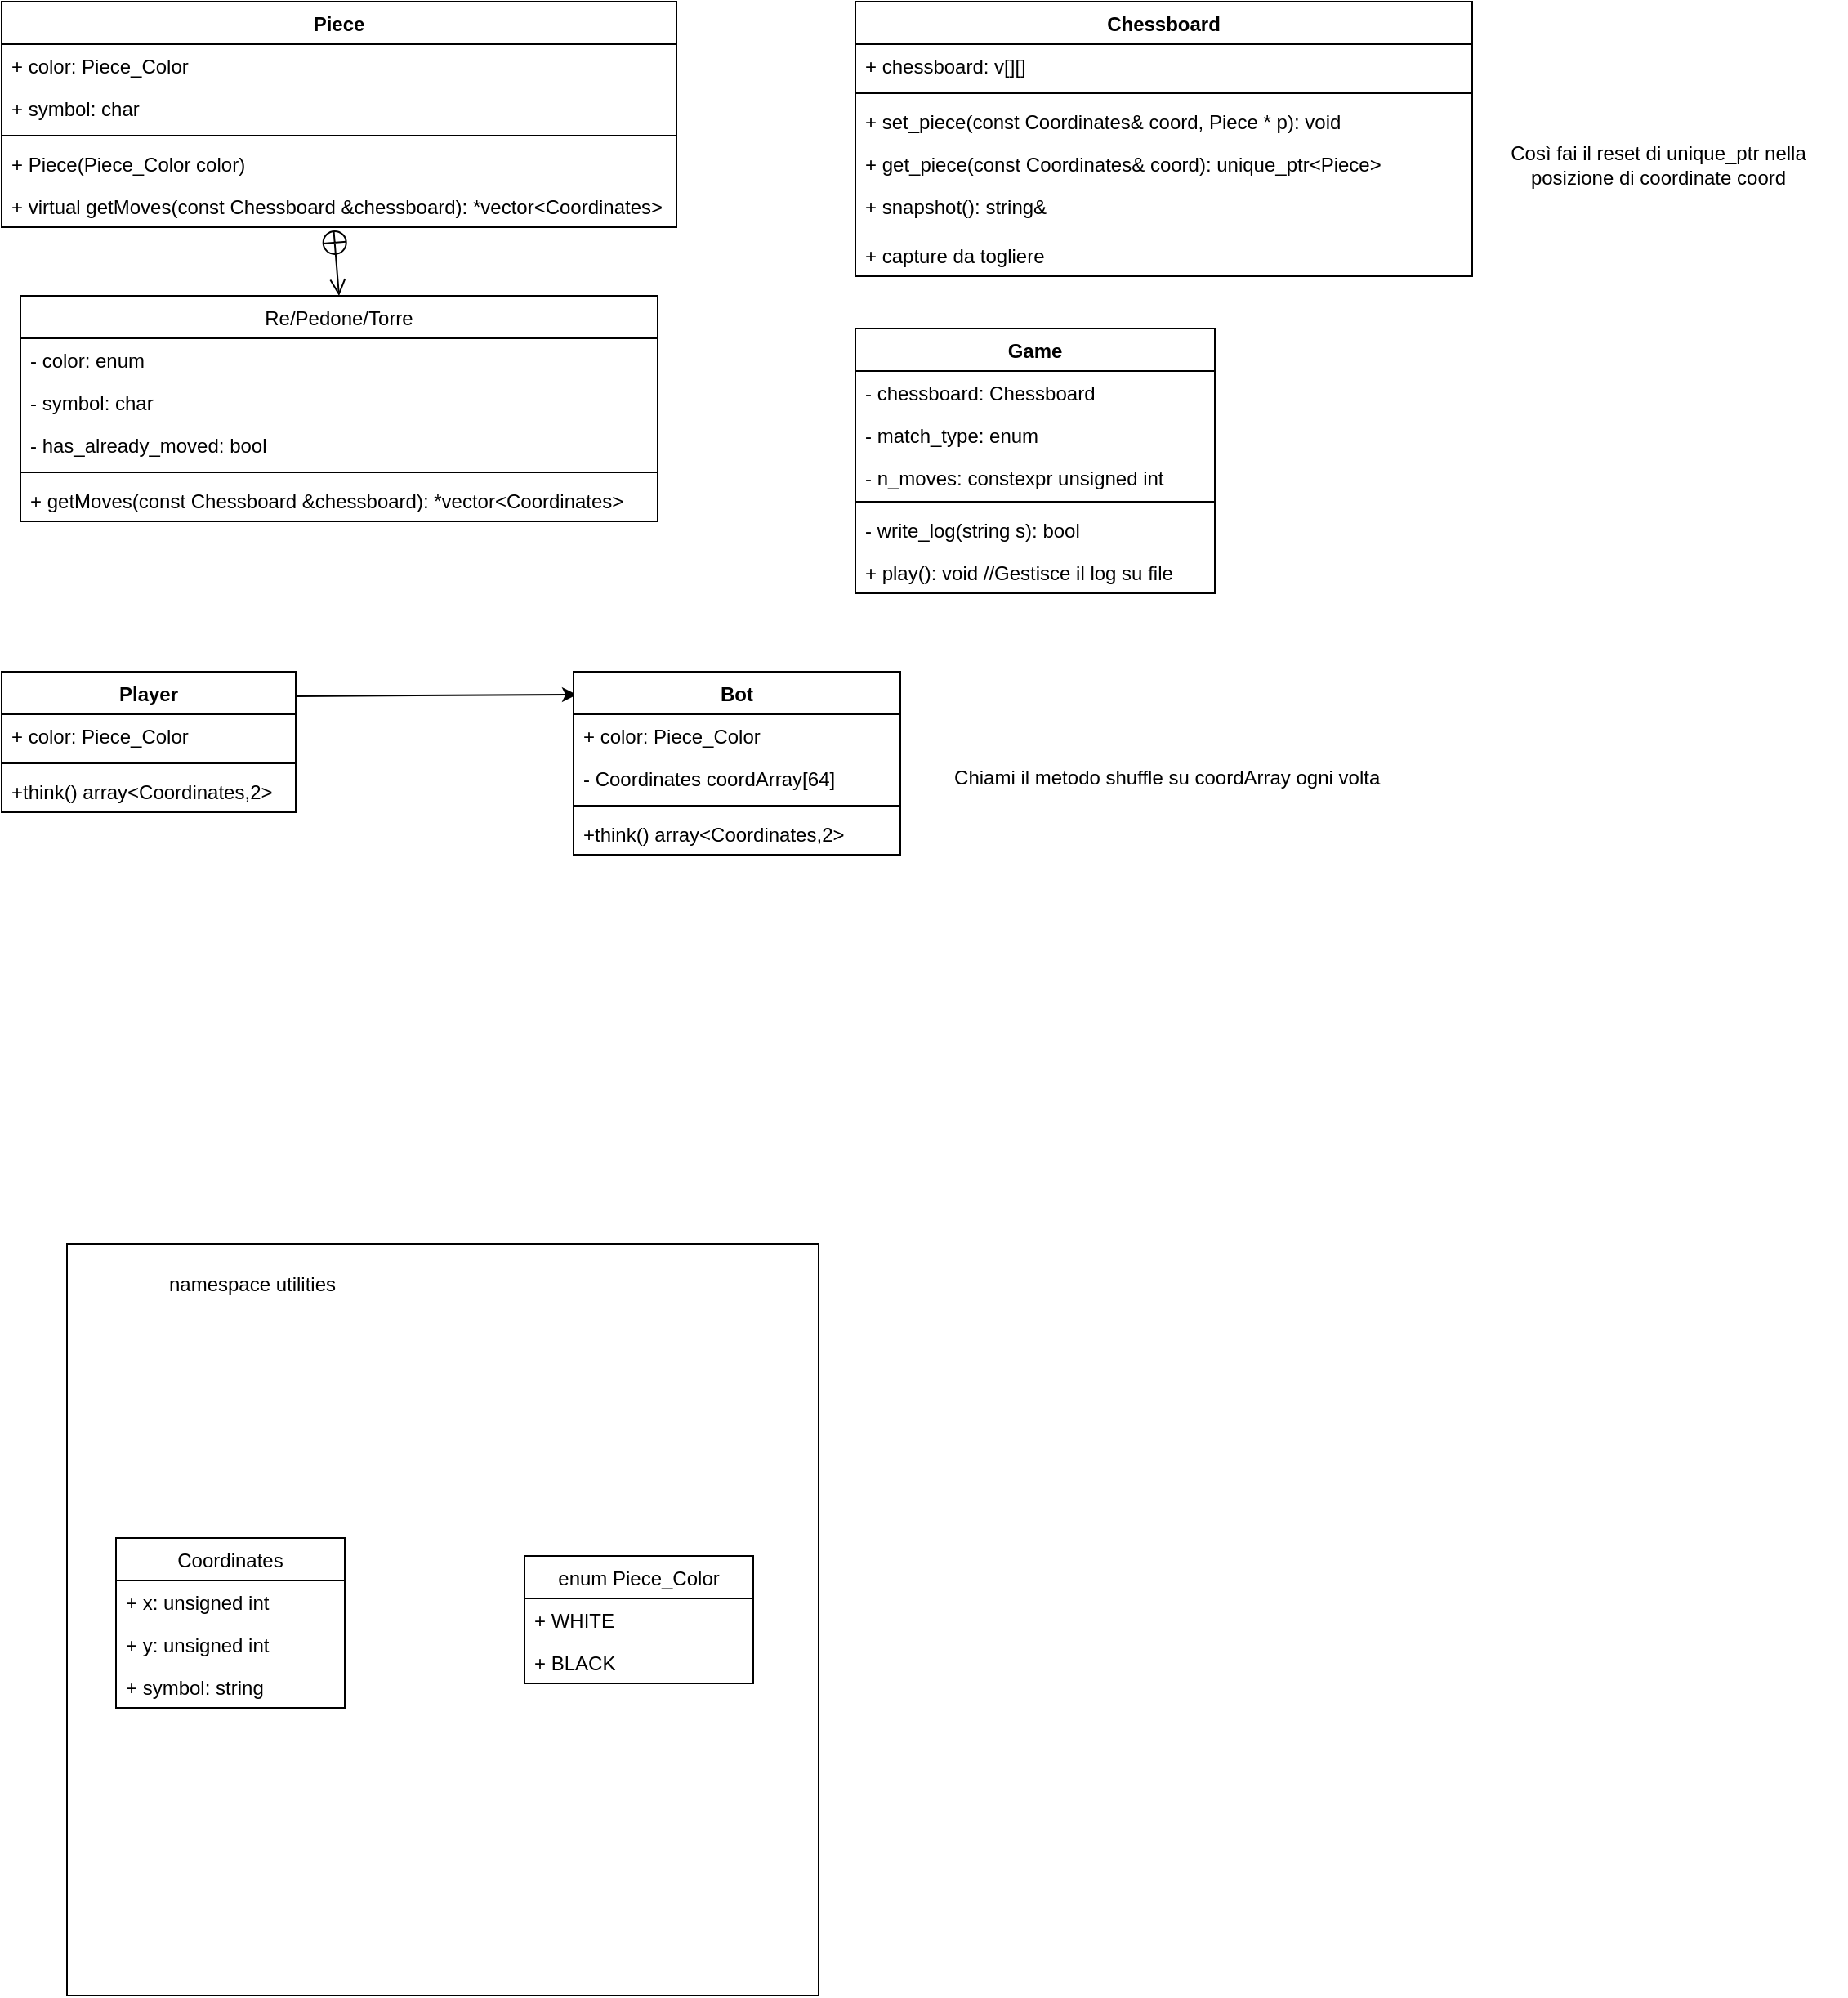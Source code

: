 <mxfile>
    <diagram id="C5RBs43oDa-KdzZeNtuy" name="Page-1">
        <mxGraphModel dx="1177" dy="705" grid="1" gridSize="10" guides="1" tooltips="1" connect="1" arrows="1" fold="1" page="1" pageScale="1" pageWidth="1169" pageHeight="827" math="0" shadow="0">
            <root>
                <mxCell id="WIyWlLk6GJQsqaUBKTNV-0"/>
                <mxCell id="WIyWlLk6GJQsqaUBKTNV-1" parent="WIyWlLk6GJQsqaUBKTNV-0"/>
                <mxCell id="DHozepzzbAqEAY0vjRK2-31" value="" style="rounded=0;whiteSpace=wrap;html=1;" parent="WIyWlLk6GJQsqaUBKTNV-1" vertex="1">
                    <mxGeometry x="80" y="880" width="460" height="460" as="geometry"/>
                </mxCell>
                <mxCell id="iDf2eeVCtQ1p_wO_GxUW-0" value="Piece" style="swimlane;fontStyle=1;align=center;verticalAlign=top;childLayout=stackLayout;horizontal=1;startSize=26;horizontalStack=0;resizeParent=1;resizeParentMax=0;resizeLast=0;collapsible=1;marginBottom=0;" parent="WIyWlLk6GJQsqaUBKTNV-1" vertex="1">
                    <mxGeometry x="40" y="120" width="413" height="138" as="geometry"/>
                </mxCell>
                <mxCell id="iDf2eeVCtQ1p_wO_GxUW-1" value="+ color: Piece_Color" style="text;strokeColor=none;fillColor=none;align=left;verticalAlign=top;spacingLeft=4;spacingRight=4;overflow=hidden;rotatable=0;points=[[0,0.5],[1,0.5]];portConstraint=eastwest;" parent="iDf2eeVCtQ1p_wO_GxUW-0" vertex="1">
                    <mxGeometry y="26" width="413" height="26" as="geometry"/>
                </mxCell>
                <mxCell id="iDf2eeVCtQ1p_wO_GxUW-5" value="+ symbol: char" style="text;strokeColor=none;fillColor=none;align=left;verticalAlign=top;spacingLeft=4;spacingRight=4;overflow=hidden;rotatable=0;points=[[0,0.5],[1,0.5]];portConstraint=eastwest;" parent="iDf2eeVCtQ1p_wO_GxUW-0" vertex="1">
                    <mxGeometry y="52" width="413" height="26" as="geometry"/>
                </mxCell>
                <mxCell id="iDf2eeVCtQ1p_wO_GxUW-2" value="" style="line;strokeWidth=1;fillColor=none;align=left;verticalAlign=middle;spacingTop=-1;spacingLeft=3;spacingRight=3;rotatable=0;labelPosition=right;points=[];portConstraint=eastwest;" parent="iDf2eeVCtQ1p_wO_GxUW-0" vertex="1">
                    <mxGeometry y="78" width="413" height="8" as="geometry"/>
                </mxCell>
                <mxCell id="DHozepzzbAqEAY0vjRK2-11" value="+ Piece(Piece_Color color)" style="text;strokeColor=none;fillColor=none;align=left;verticalAlign=top;spacingLeft=4;spacingRight=4;overflow=hidden;rotatable=0;points=[[0,0.5],[1,0.5]];portConstraint=eastwest;" parent="iDf2eeVCtQ1p_wO_GxUW-0" vertex="1">
                    <mxGeometry y="86" width="413" height="26" as="geometry"/>
                </mxCell>
                <mxCell id="iDf2eeVCtQ1p_wO_GxUW-3" value="+ virtual getMoves(const Chessboard &amp;chessboard): *vector&lt;Coordinates&gt;" style="text;strokeColor=none;fillColor=none;align=left;verticalAlign=top;spacingLeft=4;spacingRight=4;overflow=hidden;rotatable=0;points=[[0,0.5],[1,0.5]];portConstraint=eastwest;" parent="iDf2eeVCtQ1p_wO_GxUW-0" vertex="1">
                    <mxGeometry y="112" width="413" height="26" as="geometry"/>
                </mxCell>
                <mxCell id="iDf2eeVCtQ1p_wO_GxUW-6" value="Re/Pedone/Torre" style="swimlane;fontStyle=0;childLayout=stackLayout;horizontal=1;startSize=26;fillColor=none;horizontalStack=0;resizeParent=1;resizeParentMax=0;resizeLast=0;collapsible=1;marginBottom=0;" parent="WIyWlLk6GJQsqaUBKTNV-1" vertex="1">
                    <mxGeometry x="51.5" y="300" width="390" height="138" as="geometry"/>
                </mxCell>
                <mxCell id="iDf2eeVCtQ1p_wO_GxUW-7" value="- color: enum" style="text;strokeColor=none;fillColor=none;align=left;verticalAlign=top;spacingLeft=4;spacingRight=4;overflow=hidden;rotatable=0;points=[[0,0.5],[1,0.5]];portConstraint=eastwest;" parent="iDf2eeVCtQ1p_wO_GxUW-6" vertex="1">
                    <mxGeometry y="26" width="390" height="26" as="geometry"/>
                </mxCell>
                <mxCell id="iDf2eeVCtQ1p_wO_GxUW-11" value="- symbol: char" style="text;strokeColor=none;fillColor=none;align=left;verticalAlign=top;spacingLeft=4;spacingRight=4;overflow=hidden;rotatable=0;points=[[0,0.5],[1,0.5]];portConstraint=eastwest;" parent="iDf2eeVCtQ1p_wO_GxUW-6" vertex="1">
                    <mxGeometry y="52" width="390" height="26" as="geometry"/>
                </mxCell>
                <mxCell id="DHozepzzbAqEAY0vjRK2-5" value="- has_already_moved: bool" style="text;strokeColor=none;fillColor=none;align=left;verticalAlign=top;spacingLeft=4;spacingRight=4;overflow=hidden;rotatable=0;points=[[0,0.5],[1,0.5]];portConstraint=eastwest;" parent="iDf2eeVCtQ1p_wO_GxUW-6" vertex="1">
                    <mxGeometry y="78" width="390" height="26" as="geometry"/>
                </mxCell>
                <mxCell id="iDf2eeVCtQ1p_wO_GxUW-12" value="" style="line;strokeWidth=1;fillColor=none;align=left;verticalAlign=middle;spacingTop=-1;spacingLeft=3;spacingRight=3;rotatable=0;labelPosition=right;points=[];portConstraint=eastwest;" parent="iDf2eeVCtQ1p_wO_GxUW-6" vertex="1">
                    <mxGeometry y="104" width="390" height="8" as="geometry"/>
                </mxCell>
                <mxCell id="iDf2eeVCtQ1p_wO_GxUW-8" value="+ getMoves(const Chessboard &amp;chessboard): *vector&lt;Coordinates&gt;" style="text;strokeColor=none;fillColor=none;align=left;verticalAlign=top;spacingLeft=4;spacingRight=4;overflow=hidden;rotatable=0;points=[[0,0.5],[1,0.5]];portConstraint=eastwest;" parent="iDf2eeVCtQ1p_wO_GxUW-6" vertex="1">
                    <mxGeometry y="112" width="390" height="26" as="geometry"/>
                </mxCell>
                <mxCell id="iDf2eeVCtQ1p_wO_GxUW-14" value="" style="endArrow=open;startArrow=circlePlus;endFill=0;startFill=0;endSize=8;html=1;rounded=0;entryX=0.5;entryY=0;entryDx=0;entryDy=0;exitX=0.492;exitY=1.058;exitDx=0;exitDy=0;exitPerimeter=0;" parent="WIyWlLk6GJQsqaUBKTNV-1" source="iDf2eeVCtQ1p_wO_GxUW-3" target="iDf2eeVCtQ1p_wO_GxUW-6" edge="1">
                    <mxGeometry width="160" relative="1" as="geometry">
                        <mxPoint x="283" y="300" as="sourcePoint"/>
                        <mxPoint x="453" y="320" as="targetPoint"/>
                    </mxGeometry>
                </mxCell>
                <mxCell id="iDf2eeVCtQ1p_wO_GxUW-19" value="Chessboard" style="swimlane;fontStyle=1;align=center;verticalAlign=top;childLayout=stackLayout;horizontal=1;startSize=26;horizontalStack=0;resizeParent=1;resizeParentMax=0;resizeLast=0;collapsible=1;marginBottom=0;" parent="WIyWlLk6GJQsqaUBKTNV-1" vertex="1">
                    <mxGeometry x="562.5" y="120" width="377.5" height="168" as="geometry"/>
                </mxCell>
                <mxCell id="iDf2eeVCtQ1p_wO_GxUW-20" value="+ chessboard: v[][]" style="text;strokeColor=none;fillColor=none;align=left;verticalAlign=top;spacingLeft=4;spacingRight=4;overflow=hidden;rotatable=0;points=[[0,0.5],[1,0.5]];portConstraint=eastwest;" parent="iDf2eeVCtQ1p_wO_GxUW-19" vertex="1">
                    <mxGeometry y="26" width="377.5" height="26" as="geometry"/>
                </mxCell>
                <mxCell id="iDf2eeVCtQ1p_wO_GxUW-21" value="" style="line;strokeWidth=1;fillColor=none;align=left;verticalAlign=middle;spacingTop=-1;spacingLeft=3;spacingRight=3;rotatable=0;labelPosition=right;points=[];portConstraint=eastwest;" parent="iDf2eeVCtQ1p_wO_GxUW-19" vertex="1">
                    <mxGeometry y="52" width="377.5" height="8" as="geometry"/>
                </mxCell>
                <mxCell id="DHozepzzbAqEAY0vjRK2-16" value="+ set_piece(const Coordinates&amp; coord, Piece * p): void" style="text;strokeColor=none;fillColor=none;align=left;verticalAlign=top;spacingLeft=4;spacingRight=4;overflow=hidden;rotatable=0;points=[[0,0.5],[1,0.5]];portConstraint=eastwest;" parent="iDf2eeVCtQ1p_wO_GxUW-19" vertex="1">
                    <mxGeometry y="60" width="377.5" height="26" as="geometry"/>
                </mxCell>
                <mxCell id="DHozepzzbAqEAY0vjRK2-17" value="+ get_piece(const Coordinates&amp; coord): unique_ptr&lt;Piece&gt;" style="text;strokeColor=none;fillColor=none;align=left;verticalAlign=top;spacingLeft=4;spacingRight=4;overflow=hidden;rotatable=0;points=[[0,0.5],[1,0.5]];portConstraint=eastwest;" parent="iDf2eeVCtQ1p_wO_GxUW-19" vertex="1">
                    <mxGeometry y="86" width="377.5" height="26" as="geometry"/>
                </mxCell>
                <mxCell id="iDf2eeVCtQ1p_wO_GxUW-26" value="+ snapshot(): string&amp;" style="text;strokeColor=none;fillColor=none;align=left;verticalAlign=top;spacingLeft=4;spacingRight=4;overflow=hidden;rotatable=0;points=[[0,0.5],[1,0.5]];portConstraint=eastwest;" parent="iDf2eeVCtQ1p_wO_GxUW-19" vertex="1">
                    <mxGeometry y="112" width="377.5" height="30" as="geometry"/>
                </mxCell>
                <mxCell id="ejeCZGR9VLp7dA-RwgBW-10" value="+ capture da togliere" style="text;strokeColor=none;fillColor=none;align=left;verticalAlign=top;spacingLeft=4;spacingRight=4;overflow=hidden;rotatable=0;points=[[0,0.5],[1,0.5]];portConstraint=eastwest;" parent="iDf2eeVCtQ1p_wO_GxUW-19" vertex="1">
                    <mxGeometry y="142" width="377.5" height="26" as="geometry"/>
                </mxCell>
                <mxCell id="3" style="edgeStyle=none;html=1;entryX=0.01;entryY=0.125;entryDx=0;entryDy=0;exitX=1;exitY=0.174;exitDx=0;exitDy=0;exitPerimeter=0;entryPerimeter=0;" edge="1" parent="WIyWlLk6GJQsqaUBKTNV-1" source="DHozepzzbAqEAY0vjRK2-0" target="DHozepzzbAqEAY0vjRK2-23">
                    <mxGeometry relative="1" as="geometry">
                        <Array as="points"/>
                    </mxGeometry>
                </mxCell>
                <mxCell id="DHozepzzbAqEAY0vjRK2-0" value="Player" style="swimlane;fontStyle=1;align=center;verticalAlign=top;childLayout=stackLayout;horizontal=1;startSize=26;horizontalStack=0;resizeParent=1;resizeParentMax=0;resizeLast=0;collapsible=1;marginBottom=0;" parent="WIyWlLk6GJQsqaUBKTNV-1" vertex="1">
                    <mxGeometry x="40" y="530" width="180" height="86" as="geometry"/>
                </mxCell>
                <mxCell id="DHozepzzbAqEAY0vjRK2-18" value="+ color: Piece_Color" style="text;strokeColor=none;fillColor=none;align=left;verticalAlign=top;spacingLeft=4;spacingRight=4;overflow=hidden;rotatable=0;points=[[0,0.5],[1,0.5]];portConstraint=eastwest;" parent="DHozepzzbAqEAY0vjRK2-0" vertex="1">
                    <mxGeometry y="26" width="180" height="26" as="geometry"/>
                </mxCell>
                <mxCell id="DHozepzzbAqEAY0vjRK2-2" value="" style="line;strokeWidth=1;fillColor=none;align=left;verticalAlign=middle;spacingTop=-1;spacingLeft=3;spacingRight=3;rotatable=0;labelPosition=right;points=[];portConstraint=eastwest;" parent="DHozepzzbAqEAY0vjRK2-0" vertex="1">
                    <mxGeometry y="52" width="180" height="8" as="geometry"/>
                </mxCell>
                <mxCell id="DHozepzzbAqEAY0vjRK2-3" value="+think() array&lt;Coordinates,2&gt;" style="text;strokeColor=none;fillColor=none;align=left;verticalAlign=top;spacingLeft=4;spacingRight=4;overflow=hidden;rotatable=0;points=[[0,0.5],[1,0.5]];portConstraint=eastwest;" parent="DHozepzzbAqEAY0vjRK2-0" vertex="1">
                    <mxGeometry y="60" width="180" height="26" as="geometry"/>
                </mxCell>
                <mxCell id="DHozepzzbAqEAY0vjRK2-6" value="Coordinates" style="swimlane;fontStyle=0;childLayout=stackLayout;horizontal=1;startSize=26;fillColor=none;horizontalStack=0;resizeParent=1;resizeParentMax=0;resizeLast=0;collapsible=1;marginBottom=0;" parent="WIyWlLk6GJQsqaUBKTNV-1" vertex="1">
                    <mxGeometry x="110" y="1060" width="140" height="104" as="geometry"/>
                </mxCell>
                <mxCell id="DHozepzzbAqEAY0vjRK2-7" value="+ x: unsigned int" style="text;strokeColor=none;fillColor=none;align=left;verticalAlign=top;spacingLeft=4;spacingRight=4;overflow=hidden;rotatable=0;points=[[0,0.5],[1,0.5]];portConstraint=eastwest;" parent="DHozepzzbAqEAY0vjRK2-6" vertex="1">
                    <mxGeometry y="26" width="140" height="26" as="geometry"/>
                </mxCell>
                <mxCell id="DHozepzzbAqEAY0vjRK2-8" value="+ y: unsigned int" style="text;strokeColor=none;fillColor=none;align=left;verticalAlign=top;spacingLeft=4;spacingRight=4;overflow=hidden;rotatable=0;points=[[0,0.5],[1,0.5]];portConstraint=eastwest;" parent="DHozepzzbAqEAY0vjRK2-6" vertex="1">
                    <mxGeometry y="52" width="140" height="26" as="geometry"/>
                </mxCell>
                <mxCell id="DHozepzzbAqEAY0vjRK2-10" value="+ symbol: string" style="text;strokeColor=none;fillColor=none;align=left;verticalAlign=top;spacingLeft=4;spacingRight=4;overflow=hidden;rotatable=0;points=[[0,0.5],[1,0.5]];portConstraint=eastwest;" parent="DHozepzzbAqEAY0vjRK2-6" vertex="1">
                    <mxGeometry y="78" width="140" height="26" as="geometry"/>
                </mxCell>
                <mxCell id="DHozepzzbAqEAY0vjRK2-12" value="enum  Piece_Color" style="swimlane;fontStyle=0;childLayout=stackLayout;horizontal=1;startSize=26;fillColor=none;horizontalStack=0;resizeParent=1;resizeParentMax=0;resizeLast=0;collapsible=1;marginBottom=0;" parent="WIyWlLk6GJQsqaUBKTNV-1" vertex="1">
                    <mxGeometry x="360" y="1071" width="140" height="78" as="geometry"/>
                </mxCell>
                <mxCell id="DHozepzzbAqEAY0vjRK2-13" value="+ WHITE" style="text;strokeColor=none;fillColor=none;align=left;verticalAlign=top;spacingLeft=4;spacingRight=4;overflow=hidden;rotatable=0;points=[[0,0.5],[1,0.5]];portConstraint=eastwest;" parent="DHozepzzbAqEAY0vjRK2-12" vertex="1">
                    <mxGeometry y="26" width="140" height="26" as="geometry"/>
                </mxCell>
                <mxCell id="DHozepzzbAqEAY0vjRK2-14" value="+ BLACK&#10;" style="text;strokeColor=none;fillColor=none;align=left;verticalAlign=top;spacingLeft=4;spacingRight=4;overflow=hidden;rotatable=0;points=[[0,0.5],[1,0.5]];portConstraint=eastwest;" parent="DHozepzzbAqEAY0vjRK2-12" vertex="1">
                    <mxGeometry y="52" width="140" height="26" as="geometry"/>
                </mxCell>
                <mxCell id="DHozepzzbAqEAY0vjRK2-23" value="Bot" style="swimlane;fontStyle=1;align=center;verticalAlign=top;childLayout=stackLayout;horizontal=1;startSize=26;horizontalStack=0;resizeParent=1;resizeParentMax=0;resizeLast=0;collapsible=1;marginBottom=0;" parent="WIyWlLk6GJQsqaUBKTNV-1" vertex="1">
                    <mxGeometry x="390" y="530" width="200" height="112" as="geometry"/>
                </mxCell>
                <mxCell id="DHozepzzbAqEAY0vjRK2-24" value="+ color: Piece_Color" style="text;strokeColor=none;fillColor=none;align=left;verticalAlign=top;spacingLeft=4;spacingRight=4;overflow=hidden;rotatable=0;points=[[0,0.5],[1,0.5]];portConstraint=eastwest;" parent="DHozepzzbAqEAY0vjRK2-23" vertex="1">
                    <mxGeometry y="26" width="200" height="26" as="geometry"/>
                </mxCell>
                <mxCell id="5" value="- Coordinates coordArray[64]" style="text;strokeColor=none;fillColor=none;align=left;verticalAlign=top;spacingLeft=4;spacingRight=4;overflow=hidden;rotatable=0;points=[[0,0.5],[1,0.5]];portConstraint=eastwest;" vertex="1" parent="DHozepzzbAqEAY0vjRK2-23">
                    <mxGeometry y="52" width="200" height="26" as="geometry"/>
                </mxCell>
                <mxCell id="DHozepzzbAqEAY0vjRK2-25" value="" style="line;strokeWidth=1;fillColor=none;align=left;verticalAlign=middle;spacingTop=-1;spacingLeft=3;spacingRight=3;rotatable=0;labelPosition=right;points=[];portConstraint=eastwest;" parent="DHozepzzbAqEAY0vjRK2-23" vertex="1">
                    <mxGeometry y="78" width="200" height="8" as="geometry"/>
                </mxCell>
                <mxCell id="DHozepzzbAqEAY0vjRK2-26" value="+think() array&lt;Coordinates,2&gt;" style="text;strokeColor=none;fillColor=none;align=left;verticalAlign=top;spacingLeft=4;spacingRight=4;overflow=hidden;rotatable=0;points=[[0,0.5],[1,0.5]];portConstraint=eastwest;" parent="DHozepzzbAqEAY0vjRK2-23" vertex="1">
                    <mxGeometry y="86" width="200" height="26" as="geometry"/>
                </mxCell>
                <mxCell id="DHozepzzbAqEAY0vjRK2-32" value="namespace utilities" style="text;html=1;strokeColor=none;fillColor=none;align=center;verticalAlign=middle;whiteSpace=wrap;rounded=0;" parent="WIyWlLk6GJQsqaUBKTNV-1" vertex="1">
                    <mxGeometry x="107" y="890" width="173" height="30" as="geometry"/>
                </mxCell>
                <mxCell id="ejeCZGR9VLp7dA-RwgBW-1" value="Game" style="swimlane;fontStyle=1;align=center;verticalAlign=top;childLayout=stackLayout;horizontal=1;startSize=26;horizontalStack=0;resizeParent=1;resizeParentMax=0;resizeLast=0;collapsible=1;marginBottom=0;" parent="WIyWlLk6GJQsqaUBKTNV-1" vertex="1">
                    <mxGeometry x="562.5" y="320" width="220" height="162" as="geometry"/>
                </mxCell>
                <mxCell id="ejeCZGR9VLp7dA-RwgBW-2" value="- chessboard: Chessboard" style="text;strokeColor=none;fillColor=none;align=left;verticalAlign=top;spacingLeft=4;spacingRight=4;overflow=hidden;rotatable=0;points=[[0,0.5],[1,0.5]];portConstraint=eastwest;" parent="ejeCZGR9VLp7dA-RwgBW-1" vertex="1">
                    <mxGeometry y="26" width="220" height="26" as="geometry"/>
                </mxCell>
                <mxCell id="ejeCZGR9VLp7dA-RwgBW-3" value="- match_type: enum" style="text;strokeColor=none;fillColor=none;align=left;verticalAlign=top;spacingLeft=4;spacingRight=4;overflow=hidden;rotatable=0;points=[[0,0.5],[1,0.5]];portConstraint=eastwest;" parent="ejeCZGR9VLp7dA-RwgBW-1" vertex="1">
                    <mxGeometry y="52" width="220" height="26" as="geometry"/>
                </mxCell>
                <mxCell id="ejeCZGR9VLp7dA-RwgBW-4" value="- n_moves: constexpr unsigned int" style="text;strokeColor=none;fillColor=none;align=left;verticalAlign=top;spacingLeft=4;spacingRight=4;overflow=hidden;rotatable=0;points=[[0,0.5],[1,0.5]];portConstraint=eastwest;" parent="ejeCZGR9VLp7dA-RwgBW-1" vertex="1">
                    <mxGeometry y="78" width="220" height="24" as="geometry"/>
                </mxCell>
                <mxCell id="ejeCZGR9VLp7dA-RwgBW-5" value="" style="line;strokeWidth=1;fillColor=none;align=left;verticalAlign=middle;spacingTop=-1;spacingLeft=3;spacingRight=3;rotatable=0;labelPosition=right;points=[];portConstraint=eastwest;" parent="ejeCZGR9VLp7dA-RwgBW-1" vertex="1">
                    <mxGeometry y="102" width="220" height="8" as="geometry"/>
                </mxCell>
                <mxCell id="ejeCZGR9VLp7dA-RwgBW-6" value="- write_log(string s): bool" style="text;strokeColor=none;fillColor=none;align=left;verticalAlign=top;spacingLeft=4;spacingRight=4;overflow=hidden;rotatable=0;points=[[0,0.5],[1,0.5]];portConstraint=eastwest;" parent="ejeCZGR9VLp7dA-RwgBW-1" vertex="1">
                    <mxGeometry y="110" width="220" height="26" as="geometry"/>
                </mxCell>
                <mxCell id="ejeCZGR9VLp7dA-RwgBW-7" value="+ play(): void //Gestisce il log su file" style="text;strokeColor=none;fillColor=none;align=left;verticalAlign=top;spacingLeft=4;spacingRight=4;overflow=hidden;rotatable=0;points=[[0,0.5],[1,0.5]];portConstraint=eastwest;" parent="ejeCZGR9VLp7dA-RwgBW-1" vertex="1">
                    <mxGeometry y="136" width="220" height="26" as="geometry"/>
                </mxCell>
                <mxCell id="1" value="Così fai il reset di unique_ptr nella posizione di coordinate coord" style="text;html=1;strokeColor=none;fillColor=none;align=center;verticalAlign=middle;whiteSpace=wrap;rounded=0;" vertex="1" parent="WIyWlLk6GJQsqaUBKTNV-1">
                    <mxGeometry x="939" y="210" width="230" height="20" as="geometry"/>
                </mxCell>
                <mxCell id="6" value="Chiami il metodo shuffle su coordArray ogni volta&amp;nbsp;" style="text;html=1;strokeColor=none;fillColor=none;align=center;verticalAlign=middle;whiteSpace=wrap;rounded=0;" vertex="1" parent="WIyWlLk6GJQsqaUBKTNV-1">
                    <mxGeometry x="590" y="580" width="330" height="30" as="geometry"/>
                </mxCell>
            </root>
        </mxGraphModel>
    </diagram>
</mxfile>